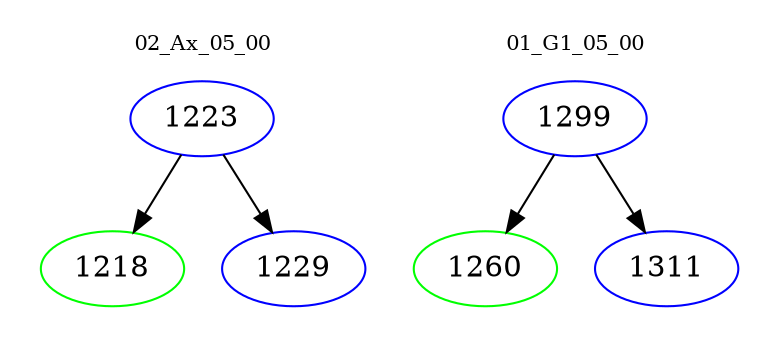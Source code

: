 digraph{
subgraph cluster_0 {
color = white
label = "02_Ax_05_00";
fontsize=10;
T0_1223 [label="1223", color="blue"]
T0_1223 -> T0_1218 [color="black"]
T0_1218 [label="1218", color="green"]
T0_1223 -> T0_1229 [color="black"]
T0_1229 [label="1229", color="blue"]
}
subgraph cluster_1 {
color = white
label = "01_G1_05_00";
fontsize=10;
T1_1299 [label="1299", color="blue"]
T1_1299 -> T1_1260 [color="black"]
T1_1260 [label="1260", color="green"]
T1_1299 -> T1_1311 [color="black"]
T1_1311 [label="1311", color="blue"]
}
}
